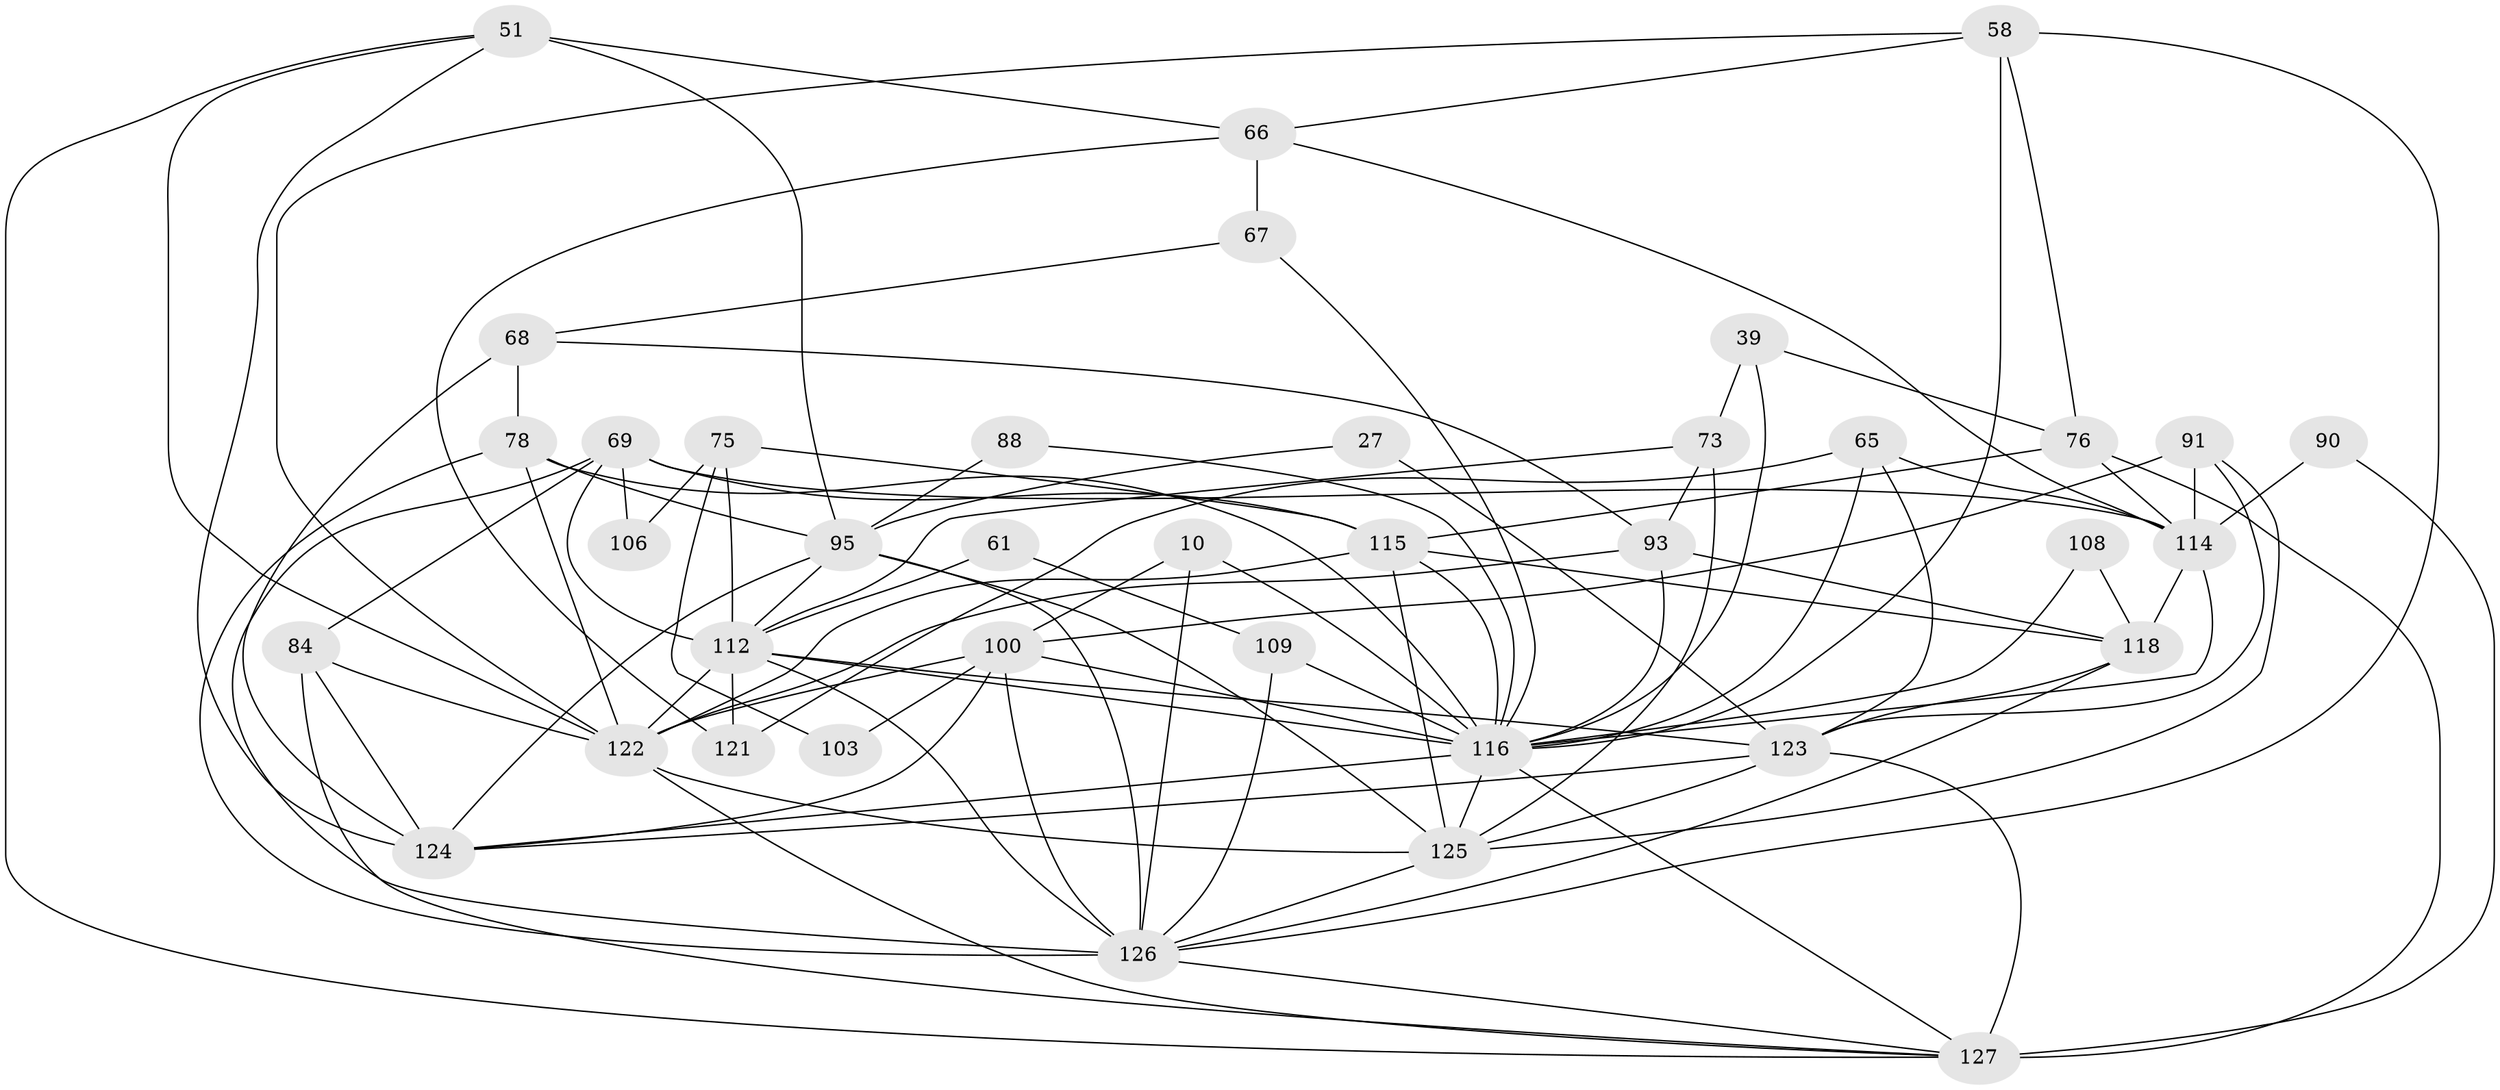 // original degree distribution, {4: 0.36220472440944884, 2: 0.11023622047244094, 6: 0.06299212598425197, 3: 0.2283464566929134, 5: 0.1968503937007874, 7: 0.031496062992125984, 8: 0.007874015748031496}
// Generated by graph-tools (version 1.1) at 2025/52/03/04/25 21:52:45]
// undirected, 38 vertices, 102 edges
graph export_dot {
graph [start="1"]
  node [color=gray90,style=filled];
  10;
  27;
  39;
  51 [super="+3+18"];
  58;
  61;
  65 [super="+40"];
  66 [super="+1"];
  67;
  68;
  69 [super="+13+19"];
  73 [super="+34"];
  75;
  76 [super="+49"];
  78 [super="+21"];
  84;
  88;
  90;
  91 [super="+42"];
  93 [super="+22+72"];
  95 [super="+63"];
  100 [super="+24"];
  103;
  106;
  108;
  109;
  112 [super="+28+94+71+43+53"];
  114 [super="+57+47+92+56"];
  115 [super="+38+86"];
  116 [super="+83+80+101+104"];
  118 [super="+105+59"];
  121;
  122 [super="+29+54+117"];
  123 [super="+113"];
  124 [super="+97+99"];
  125 [super="+98+110+120"];
  126 [super="+55+17+119+102"];
  127 [super="+41+107"];
  10 -- 126;
  10 -- 100 [weight=2];
  10 -- 116 [weight=2];
  27 -- 95;
  27 -- 123;
  39 -- 73 [weight=2];
  39 -- 116;
  39 -- 76;
  51 -- 66 [weight=2];
  51 -- 127;
  51 -- 95 [weight=2];
  51 -- 122 [weight=2];
  51 -- 124;
  58 -- 66 [weight=2];
  58 -- 122;
  58 -- 76 [weight=2];
  58 -- 116;
  58 -- 126;
  61 -- 109;
  61 -- 112;
  65 -- 123 [weight=3];
  65 -- 121;
  65 -- 114;
  65 -- 116;
  66 -- 121;
  66 -- 67;
  66 -- 114;
  67 -- 68;
  67 -- 116;
  68 -- 78;
  68 -- 124 [weight=2];
  68 -- 93;
  69 -- 115;
  69 -- 112 [weight=4];
  69 -- 84;
  69 -- 114 [weight=2];
  69 -- 106;
  69 -- 126 [weight=3];
  73 -- 93;
  73 -- 112;
  73 -- 125;
  75 -- 103;
  75 -- 106;
  75 -- 115;
  75 -- 112 [weight=2];
  76 -- 127;
  76 -- 115 [weight=2];
  76 -- 114 [weight=2];
  78 -- 126;
  78 -- 95;
  78 -- 122;
  78 -- 116;
  84 -- 124;
  84 -- 122;
  84 -- 127 [weight=2];
  88 -- 95;
  88 -- 116;
  90 -- 114;
  90 -- 127;
  91 -- 100 [weight=2];
  91 -- 114 [weight=2];
  91 -- 123;
  91 -- 125;
  93 -- 118 [weight=2];
  93 -- 122 [weight=2];
  93 -- 116 [weight=2];
  95 -- 124 [weight=2];
  95 -- 112;
  95 -- 125;
  95 -- 126;
  100 -- 116 [weight=2];
  100 -- 103;
  100 -- 122;
  100 -- 124;
  100 -- 126 [weight=2];
  108 -- 118;
  108 -- 116;
  109 -- 126;
  109 -- 116 [weight=2];
  112 -- 122;
  112 -- 116 [weight=8];
  112 -- 121;
  112 -- 123 [weight=3];
  112 -- 126 [weight=3];
  114 -- 118;
  114 -- 116;
  115 -- 122 [weight=2];
  115 -- 118;
  115 -- 116;
  115 -- 125 [weight=2];
  116 -- 124 [weight=2];
  116 -- 127 [weight=5];
  116 -- 125 [weight=4];
  118 -- 126 [weight=3];
  118 -- 123 [weight=2];
  122 -- 125 [weight=2];
  122 -- 127;
  123 -- 124 [weight=2];
  123 -- 127 [weight=2];
  123 -- 125 [weight=2];
  125 -- 126 [weight=3];
  126 -- 127;
}
